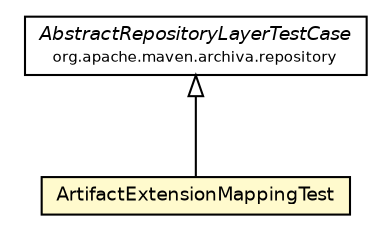 #!/usr/local/bin/dot
#
# Class diagram 
# Generated by UmlGraph version 4.6 (http://www.spinellis.gr/sw/umlgraph)
#

digraph G {
	edge [fontname="Helvetica",fontsize=10,labelfontname="Helvetica",labelfontsize=10];
	node [fontname="Helvetica",fontsize=10,shape=plaintext];
	// org.apache.maven.archiva.repository.AbstractRepositoryLayerTestCase
	c19692 [label=<<table border="0" cellborder="1" cellspacing="0" cellpadding="2" port="p" href="../AbstractRepositoryLayerTestCase.html">
		<tr><td><table border="0" cellspacing="0" cellpadding="1">
			<tr><td><font face="Helvetica-Oblique"> AbstractRepositoryLayerTestCase </font></td></tr>
			<tr><td><font point-size="7.0"> org.apache.maven.archiva.repository </font></td></tr>
		</table></td></tr>
		</table>>, fontname="Helvetica", fontcolor="black", fontsize=9.0];
	// org.apache.maven.archiva.repository.content.ArtifactExtensionMappingTest
	c19701 [label=<<table border="0" cellborder="1" cellspacing="0" cellpadding="2" port="p" bgcolor="lemonChiffon" href="./ArtifactExtensionMappingTest.html">
		<tr><td><table border="0" cellspacing="0" cellpadding="1">
			<tr><td> ArtifactExtensionMappingTest </td></tr>
		</table></td></tr>
		</table>>, fontname="Helvetica", fontcolor="black", fontsize=9.0];
	//org.apache.maven.archiva.repository.content.ArtifactExtensionMappingTest extends org.apache.maven.archiva.repository.AbstractRepositoryLayerTestCase
	c19692:p -> c19701:p [dir=back,arrowtail=empty];
}


